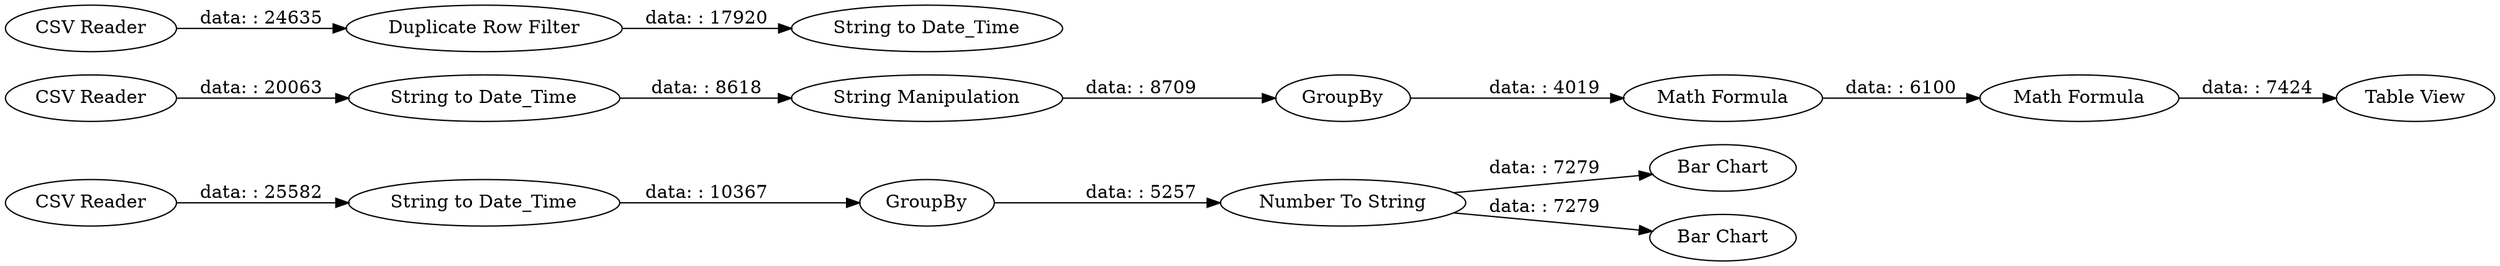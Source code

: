 digraph {
	"-2606166801840805146_34" [label="Bar Chart"]
	"-2606166801840805146_30" [label="Table View"]
	"-2606166801840805146_3" [label="CSV Reader"]
	"-2606166801840805146_20" [label=GroupBy]
	"-2606166801840805146_31" [label=GroupBy]
	"-2606166801840805146_5" [label="String to Date_Time"]
	"-2606166801840805146_7" [label="String Manipulation"]
	"-2606166801840805146_29" [label="Math Formula"]
	"-2606166801840805146_33" [label="Bar Chart"]
	"-2606166801840805146_18" [label="CSV Reader"]
	"-2606166801840805146_11" [label="Duplicate Row Filter"]
	"-2606166801840805146_32" [label="Number To String"]
	"-2606166801840805146_27" [label="Math Formula"]
	"-2606166801840805146_4" [label="String to Date_Time"]
	"-2606166801840805146_24" [label="CSV Reader"]
	"-2606166801840805146_6" [label="String to Date_Time"]
	"-2606166801840805146_7" -> "-2606166801840805146_20" [label="data: : 8709"]
	"-2606166801840805146_11" -> "-2606166801840805146_6" [label="data: : 17920"]
	"-2606166801840805146_20" -> "-2606166801840805146_27" [label="data: : 4019"]
	"-2606166801840805146_5" -> "-2606166801840805146_7" [label="data: : 8618"]
	"-2606166801840805146_4" -> "-2606166801840805146_31" [label="data: : 10367"]
	"-2606166801840805146_27" -> "-2606166801840805146_29" [label="data: : 6100"]
	"-2606166801840805146_29" -> "-2606166801840805146_30" [label="data: : 7424"]
	"-2606166801840805146_24" -> "-2606166801840805146_5" [label="data: : 20063"]
	"-2606166801840805146_32" -> "-2606166801840805146_33" [label="data: : 7279"]
	"-2606166801840805146_32" -> "-2606166801840805146_34" [label="data: : 7279"]
	"-2606166801840805146_3" -> "-2606166801840805146_11" [label="data: : 24635"]
	"-2606166801840805146_18" -> "-2606166801840805146_4" [label="data: : 25582"]
	"-2606166801840805146_31" -> "-2606166801840805146_32" [label="data: : 5257"]
	rankdir=LR
}
